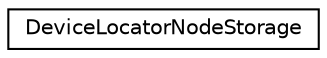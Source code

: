 digraph "Graphical Class Hierarchy"
{
 // INTERACTIVE_SVG=YES
 // LATEX_PDF_SIZE
  edge [fontname="Helvetica",fontsize="10",labelfontname="Helvetica",labelfontsize="10"];
  node [fontname="Helvetica",fontsize="10",shape=record];
  rankdir="LR";
  Node0 [label="DeviceLocatorNodeStorage",height=0.2,width=0.4,color="black", fillcolor="white", style="filled",URL="$class_device_locator_node_storage.html",tooltip=" "];
}

